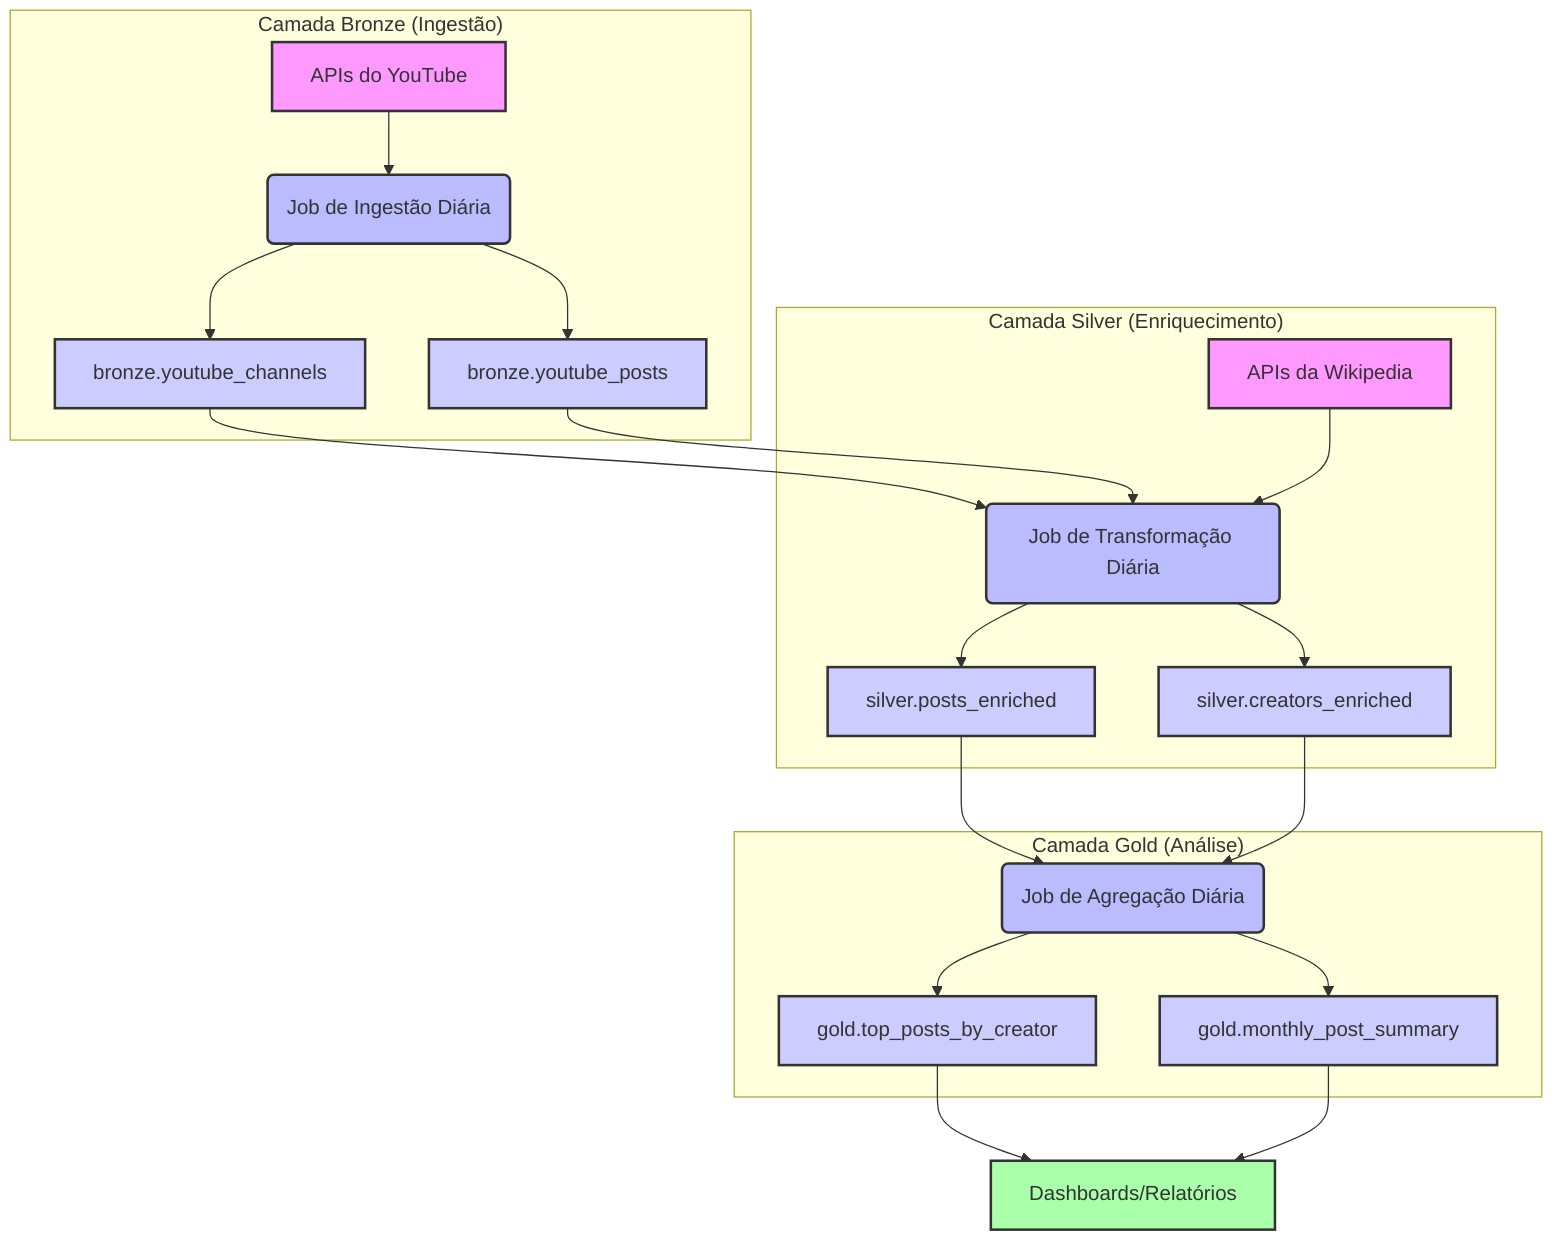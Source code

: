 graph TD
    subgraph "Camada Bronze (Ingestão)"
        A[APIs do YouTube] --> B(Job de Ingestão Diária)
        B --> C[bronze.youtube_channels]
        B --> D[bronze.youtube_posts]
    end

    subgraph "Camada Silver (Enriquecimento)"
        C --> E(Job de Transformação Diária)
        D --> E
        F[APIs da Wikipedia] --> E
        E --> G[silver.posts_enriched]
        E --> H[silver.creators_enriched]
    end

    subgraph "Camada Gold (Análise)"
        G --> I(Job de Agregação Diária)
        H --> I
        I --> J[gold.top_posts_by_creator]
        I --> K[gold.monthly_post_summary]
    end

    J --> L[Dashboards/Relatórios]
    K --> L

    style A fill:#f9f,stroke:#333,stroke-width:2px
    style F fill:#f9f,stroke:#333,stroke-width:2px
    style B fill:#bbf,stroke:#333,stroke-width:2px
    style E fill:#bbf,stroke:#333,stroke-width:2px
    style I fill:#bbf,stroke:#333,stroke-width:2px
    style C fill:#ccf,stroke:#333,stroke-width:2px
    style D fill:#ccf,stroke:#333,stroke-width:2px
    style G fill:#ccf,stroke:#333,stroke-width:2px
    style H fill:#ccf,stroke:#333,stroke-width:2px
    style J fill:#ccf,stroke:#333,stroke-width:2px
    style K fill:#ccf,stroke:#333,stroke-width:2px
    style L fill:#afa,stroke:#333,stroke-width:2px